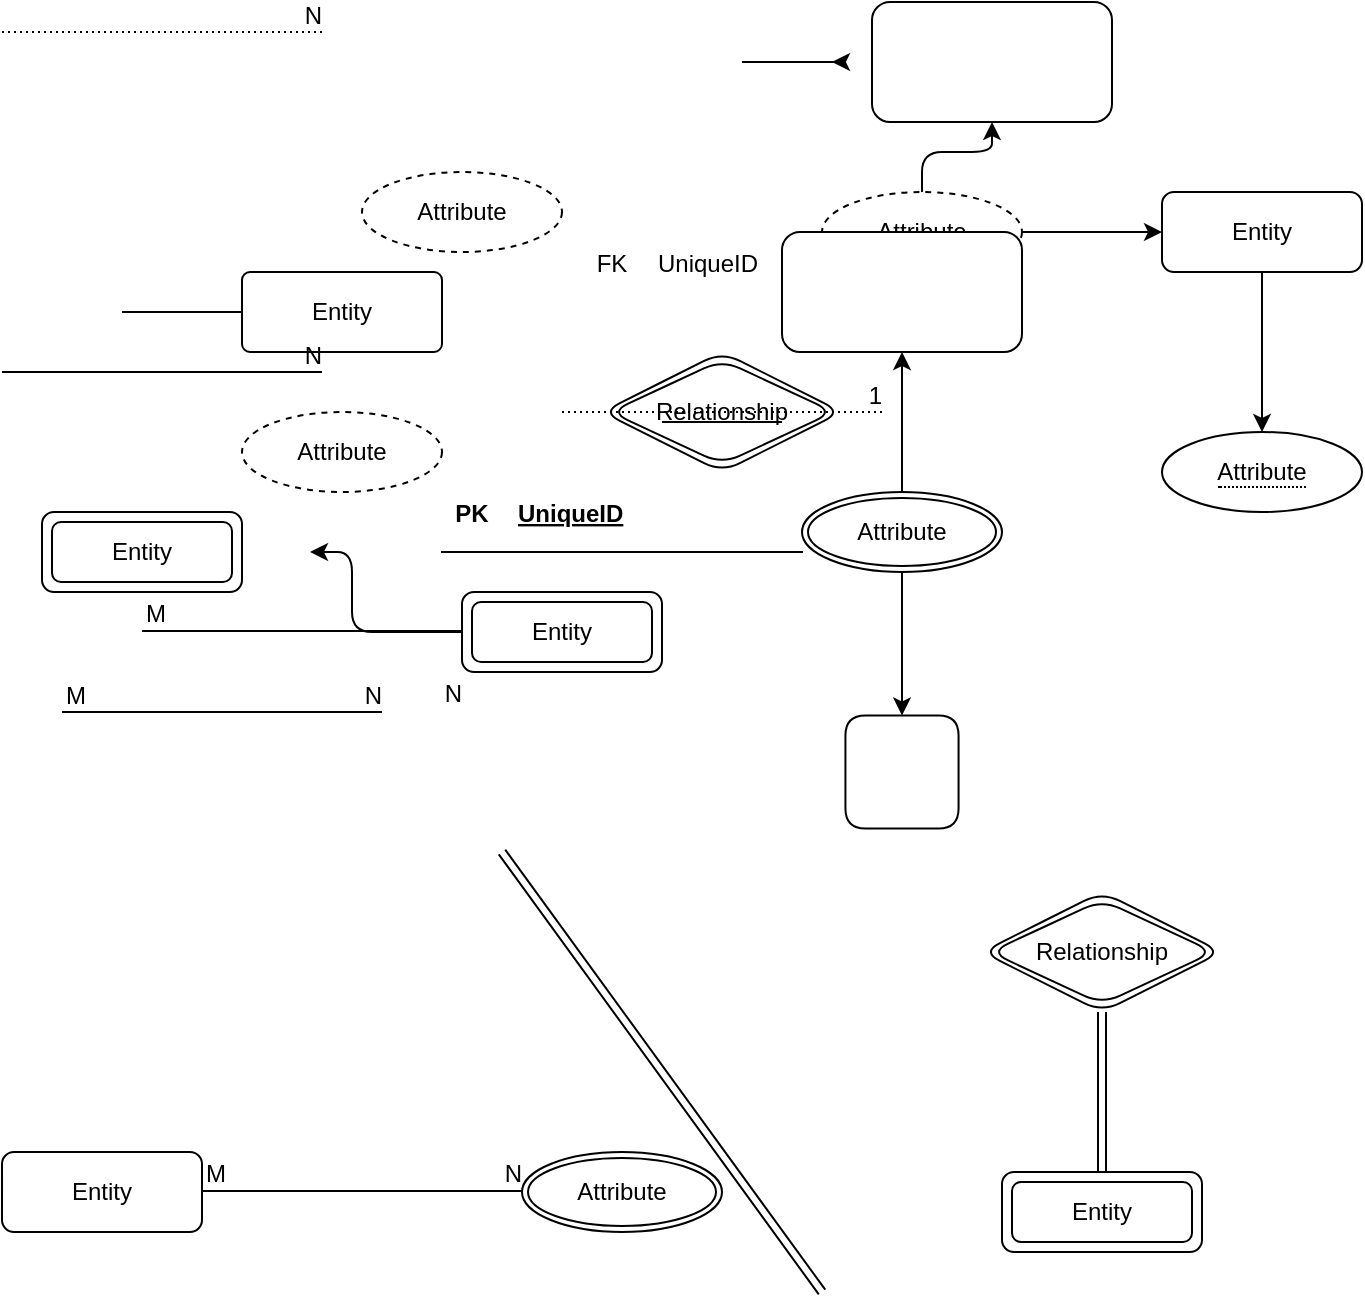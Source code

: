 <mxfile version="16.5.3" type="github"><diagram id="VzmbroPTE8UdespfuydO" name="Page-1"><mxGraphModel dx="800" dy="434" grid="1" gridSize="10" guides="1" tooltips="1" connect="1" arrows="1" fold="1" page="1" pageScale="1" pageWidth="850" pageHeight="1100" math="0" shadow="0"><root><mxCell id="0"/><mxCell id="1" parent="0"/><mxCell id="t8yH6pK6eBGHs_cduZfa-1" value="Relationship" style="shape=rhombus;double=1;perimeter=rhombusPerimeter;whiteSpace=wrap;html=1;align=center;rounded=1;" vertex="1" parent="1"><mxGeometry x="350" y="400" width="120" height="60" as="geometry"/></mxCell><mxCell id="t8yH6pK6eBGHs_cduZfa-2" value="&lt;span style=&quot;border-bottom: 1px dotted&quot;&gt;Attribute&lt;/span&gt;" style="ellipse;whiteSpace=wrap;html=1;align=center;rounded=1;" vertex="1" parent="1"><mxGeometry x="630" y="440" width="100" height="40" as="geometry"/></mxCell><mxCell id="t8yH6pK6eBGHs_cduZfa-31" value="" style="edgeStyle=orthogonalEdgeStyle;orthogonalLoop=1;jettySize=auto;html=1;" edge="1" parent="1" source="t8yH6pK6eBGHs_cduZfa-3" target="t8yH6pK6eBGHs_cduZfa-8"><mxGeometry relative="1" as="geometry"/></mxCell><mxCell id="t8yH6pK6eBGHs_cduZfa-32" value="" style="edgeStyle=orthogonalEdgeStyle;rounded=1;orthogonalLoop=1;jettySize=auto;html=1;" edge="1" parent="1" source="t8yH6pK6eBGHs_cduZfa-3" target="t8yH6pK6eBGHs_cduZfa-26"><mxGeometry relative="1" as="geometry"/></mxCell><mxCell id="t8yH6pK6eBGHs_cduZfa-3" value="Attribute" style="ellipse;whiteSpace=wrap;html=1;align=center;dashed=1;rounded=1;" vertex="1" parent="1"><mxGeometry x="460" y="320" width="100" height="40" as="geometry"/></mxCell><mxCell id="t8yH6pK6eBGHs_cduZfa-4" value="Attribute" style="ellipse;whiteSpace=wrap;html=1;align=center;dashed=1;rounded=1;" vertex="1" parent="1"><mxGeometry x="230" y="310" width="100" height="40" as="geometry"/></mxCell><mxCell id="t8yH6pK6eBGHs_cduZfa-5" value="Attribute" style="ellipse;whiteSpace=wrap;html=1;align=center;dashed=1;rounded=1;" vertex="1" parent="1"><mxGeometry x="170" y="430" width="100" height="40" as="geometry"/></mxCell><mxCell id="t8yH6pK6eBGHs_cduZfa-29" value="" style="edgeStyle=orthogonalEdgeStyle;orthogonalLoop=1;jettySize=auto;html=1;targetPerimeterSpacing=34;" edge="1" parent="1" source="t8yH6pK6eBGHs_cduZfa-6" target="t8yH6pK6eBGHs_cduZfa-28"><mxGeometry relative="1" as="geometry"/></mxCell><mxCell id="t8yH6pK6eBGHs_cduZfa-6" value="Entity" style="shape=ext;margin=3;double=1;whiteSpace=wrap;html=1;align=center;rounded=1;" vertex="1" parent="1"><mxGeometry x="280" y="520" width="100" height="40" as="geometry"/></mxCell><mxCell id="t8yH6pK6eBGHs_cduZfa-7" value="Entity" style="arcSize=10;whiteSpace=wrap;html=1;align=center;rounded=1;" vertex="1" parent="1"><mxGeometry x="170" y="360" width="100" height="40" as="geometry"/></mxCell><mxCell id="t8yH6pK6eBGHs_cduZfa-30" value="" style="edgeStyle=orthogonalEdgeStyle;orthogonalLoop=1;jettySize=auto;html=1;" edge="1" parent="1" source="t8yH6pK6eBGHs_cduZfa-8" target="t8yH6pK6eBGHs_cduZfa-2"><mxGeometry relative="1" as="geometry"/></mxCell><mxCell id="t8yH6pK6eBGHs_cduZfa-8" value="Entity" style="whiteSpace=wrap;html=1;align=center;points=[[0,0,0,0,0],[0,0.25,0,0,0],[0,0.5,0,0,0],[0,0.75,0,0,0],[0,1,0,0,0],[0.25,0,0,0,0],[0.25,1,0,0,0],[0.5,0,0,0,0],[0.5,1,0,0,0],[0.75,0,0,0,0],[0.75,1,0,0,0],[1,0,0,0,0],[1,0.25,0,0,0],[1,0.5,0,0,0],[1,0.75,0,0,0],[1,1,0,0,0]];rounded=1;" vertex="1" parent="1"><mxGeometry x="630" y="320" width="100" height="40" as="geometry"/></mxCell><mxCell id="t8yH6pK6eBGHs_cduZfa-34" value="" style="edgeStyle=orthogonalEdgeStyle;rounded=1;orthogonalLoop=1;jettySize=auto;html=1;" edge="1" parent="1" source="t8yH6pK6eBGHs_cduZfa-9" target="t8yH6pK6eBGHs_cduZfa-33"><mxGeometry relative="1" as="geometry"/></mxCell><mxCell id="t8yH6pK6eBGHs_cduZfa-36" value="" style="edgeStyle=orthogonalEdgeStyle;rounded=1;orthogonalLoop=1;jettySize=auto;html=1;" edge="1" parent="1" source="t8yH6pK6eBGHs_cduZfa-9" target="t8yH6pK6eBGHs_cduZfa-35"><mxGeometry relative="1" as="geometry"/></mxCell><mxCell id="t8yH6pK6eBGHs_cduZfa-9" value="Attribute" style="ellipse;shape=doubleEllipse;margin=3;whiteSpace=wrap;html=1;align=center;rounded=1;" vertex="1" parent="1"><mxGeometry x="450" y="470" width="100" height="40" as="geometry"/></mxCell><mxCell id="t8yH6pK6eBGHs_cduZfa-27" value="" style="edgeStyle=orthogonalEdgeStyle;orthogonalLoop=1;jettySize=auto;html=1;targetPerimeterSpacing=34;" edge="1" parent="1" source="t8yH6pK6eBGHs_cduZfa-10" target="t8yH6pK6eBGHs_cduZfa-26"><mxGeometry relative="1" as="geometry"/></mxCell><mxCell id="t8yH6pK6eBGHs_cduZfa-10" value="" style="line;strokeWidth=1;rotatable=0;dashed=0;labelPosition=right;align=left;verticalAlign=middle;spacingTop=0;spacingLeft=6;points=[];portConstraint=eastwest;rounded=1;" vertex="1" parent="1"><mxGeometry x="420" y="250" width="30" height="10" as="geometry"/></mxCell><mxCell id="t8yH6pK6eBGHs_cduZfa-11" value="" style="shape=table;startSize=0;container=1;collapsible=1;childLayout=tableLayout;fixedRows=1;rowLines=0;fontStyle=0;align=center;resizeLast=1;strokeColor=none;fillColor=none;collapsible=0;rounded=1;arcSize=0;" vertex="1" parent="1"><mxGeometry x="340" y="340" width="180" height="30" as="geometry"/></mxCell><mxCell id="t8yH6pK6eBGHs_cduZfa-12" value="" style="shape=tableRow;horizontal=0;startSize=0;swimlaneHead=0;swimlaneBody=0;fillColor=none;collapsible=0;dropTarget=0;points=[[0,0.5],[1,0.5]];portConstraint=eastwest;top=0;left=0;right=0;bottom=0;rounded=1;" vertex="1" parent="t8yH6pK6eBGHs_cduZfa-11"><mxGeometry width="180" height="30" as="geometry"/></mxCell><mxCell id="t8yH6pK6eBGHs_cduZfa-13" value="FK" style="shape=partialRectangle;connectable=0;fillColor=none;top=0;left=0;bottom=0;right=0;fontStyle=0;overflow=hidden;rounded=1;" vertex="1" parent="t8yH6pK6eBGHs_cduZfa-12"><mxGeometry width="30" height="30" as="geometry"><mxRectangle width="30" height="30" as="alternateBounds"/></mxGeometry></mxCell><mxCell id="t8yH6pK6eBGHs_cduZfa-14" value="UniqueID" style="shape=partialRectangle;connectable=0;fillColor=none;top=0;left=0;bottom=0;right=0;align=left;spacingLeft=6;fontStyle=0;overflow=hidden;rounded=1;" vertex="1" parent="t8yH6pK6eBGHs_cduZfa-12"><mxGeometry x="30" width="150" height="30" as="geometry"><mxRectangle width="150" height="30" as="alternateBounds"/></mxGeometry></mxCell><mxCell id="t8yH6pK6eBGHs_cduZfa-15" value="" style="shape=table;startSize=0;container=1;collapsible=1;childLayout=tableLayout;fixedRows=1;rowLines=0;fontStyle=0;align=center;resizeLast=1;strokeColor=none;fillColor=none;collapsible=0;rounded=1;" vertex="1" parent="1"><mxGeometry x="270" y="460" width="180" height="40" as="geometry"/></mxCell><mxCell id="t8yH6pK6eBGHs_cduZfa-16" value="" style="shape=tableRow;horizontal=0;startSize=0;swimlaneHead=0;swimlaneBody=0;fillColor=none;collapsible=0;dropTarget=0;points=[[0,0.5],[1,0.5]];portConstraint=eastwest;top=0;left=0;right=0;bottom=1;rounded=1;" vertex="1" parent="t8yH6pK6eBGHs_cduZfa-15"><mxGeometry width="180" height="40" as="geometry"/></mxCell><mxCell id="t8yH6pK6eBGHs_cduZfa-17" value="PK" style="shape=partialRectangle;connectable=0;fillColor=none;top=0;left=0;bottom=0;right=0;fontStyle=1;overflow=hidden;rounded=1;" vertex="1" parent="t8yH6pK6eBGHs_cduZfa-16"><mxGeometry width="30" height="40" as="geometry"><mxRectangle width="30" height="40" as="alternateBounds"/></mxGeometry></mxCell><mxCell id="t8yH6pK6eBGHs_cduZfa-18" value="UniqueID" style="shape=partialRectangle;connectable=0;fillColor=none;top=0;left=0;bottom=0;right=0;align=left;spacingLeft=6;fontStyle=5;overflow=hidden;rounded=1;" vertex="1" parent="t8yH6pK6eBGHs_cduZfa-16"><mxGeometry x="30" width="150" height="40" as="geometry"><mxRectangle width="150" height="40" as="alternateBounds"/></mxGeometry></mxCell><mxCell id="t8yH6pK6eBGHs_cduZfa-19" value="" style="endArrow=none;html=1;dashed=1;dashPattern=1 2;" edge="1" parent="1"><mxGeometry relative="1" as="geometry"><mxPoint x="50" y="240" as="sourcePoint"/><mxPoint x="210" y="240" as="targetPoint"/></mxGeometry></mxCell><mxCell id="t8yH6pK6eBGHs_cduZfa-20" value="N" style="resizable=0;html=1;align=right;verticalAlign=bottom;rounded=1;" connectable="0" vertex="1" parent="t8yH6pK6eBGHs_cduZfa-19"><mxGeometry x="1" relative="1" as="geometry"/></mxCell><mxCell id="t8yH6pK6eBGHs_cduZfa-21" value="" style="endArrow=none;html=1;dashed=1;dashPattern=1 2;" edge="1" parent="1"><mxGeometry relative="1" as="geometry"><mxPoint x="330" y="430" as="sourcePoint"/><mxPoint x="490" y="430" as="targetPoint"/></mxGeometry></mxCell><mxCell id="t8yH6pK6eBGHs_cduZfa-22" value="1" style="resizable=0;html=1;align=right;verticalAlign=bottom;rounded=1;" connectable="0" vertex="1" parent="t8yH6pK6eBGHs_cduZfa-21"><mxGeometry x="1" relative="1" as="geometry"/></mxCell><mxCell id="t8yH6pK6eBGHs_cduZfa-23" value="" style="endArrow=none;html=1;targetPerimeterSpacing=34;" edge="1" parent="1"><mxGeometry relative="1" as="geometry"><mxPoint x="120" y="539.5" as="sourcePoint"/><mxPoint x="280" y="539.5" as="targetPoint"/></mxGeometry></mxCell><mxCell id="t8yH6pK6eBGHs_cduZfa-24" value="M" style="resizable=0;html=1;align=left;verticalAlign=bottom;rounded=1;" connectable="0" vertex="1" parent="t8yH6pK6eBGHs_cduZfa-23"><mxGeometry x="-1" relative="1" as="geometry"/></mxCell><mxCell id="t8yH6pK6eBGHs_cduZfa-25" value="N" style="resizable=0;html=1;align=right;verticalAlign=bottom;rounded=1;" connectable="0" vertex="1" parent="t8yH6pK6eBGHs_cduZfa-23"><mxGeometry x="1" relative="1" as="geometry"><mxPoint y="40" as="offset"/></mxGeometry></mxCell><mxCell id="t8yH6pK6eBGHs_cduZfa-26" value="" style="whiteSpace=wrap;html=1;align=left;strokeWidth=1;spacingTop=0;dashed=0;spacingLeft=6;rounded=1;" vertex="1" parent="1"><mxGeometry x="485" y="225" width="120" height="60" as="geometry"/></mxCell><mxCell id="t8yH6pK6eBGHs_cduZfa-28" value="Entity" style="shape=ext;margin=3;double=1;whiteSpace=wrap;html=1;align=center;rounded=1;" vertex="1" parent="1"><mxGeometry x="70" y="480" width="100" height="40" as="geometry"/></mxCell><mxCell id="t8yH6pK6eBGHs_cduZfa-33" value="" style="whiteSpace=wrap;html=1;rounded=1;" vertex="1" parent="1"><mxGeometry x="440" y="340" width="120" height="60" as="geometry"/></mxCell><mxCell id="t8yH6pK6eBGHs_cduZfa-35" value="" style="rhombus;whiteSpace=wrap;html=1;rounded=1;rotation=45;" vertex="1" parent="1"><mxGeometry x="460" y="570" width="80" height="80" as="geometry"/></mxCell><mxCell id="t8yH6pK6eBGHs_cduZfa-37" value="" style="line;strokeWidth=1;rotatable=0;dashed=0;labelPosition=right;align=left;verticalAlign=middle;spacingTop=0;spacingLeft=6;points=[];portConstraint=eastwest;rounded=1;" vertex="1" parent="1"><mxGeometry x="380" y="430" width="60" height="10" as="geometry"/></mxCell><mxCell id="t8yH6pK6eBGHs_cduZfa-38" value="" style="line;strokeWidth=1;rotatable=0;dashed=0;labelPosition=right;align=left;verticalAlign=middle;spacingTop=0;spacingLeft=6;points=[];portConstraint=eastwest;rounded=1;" vertex="1" parent="1"><mxGeometry x="110" y="375" width="60" height="10" as="geometry"/></mxCell><mxCell id="t8yH6pK6eBGHs_cduZfa-41" value="" style="endArrow=none;html=1;rounded=0;" edge="1" parent="1"><mxGeometry relative="1" as="geometry"><mxPoint x="50" y="410" as="sourcePoint"/><mxPoint x="210" y="410" as="targetPoint"/></mxGeometry></mxCell><mxCell id="t8yH6pK6eBGHs_cduZfa-42" value="N" style="resizable=0;html=1;align=right;verticalAlign=bottom;rounded=1;" connectable="0" vertex="1" parent="t8yH6pK6eBGHs_cduZfa-41"><mxGeometry x="1" relative="1" as="geometry"/></mxCell><mxCell id="t8yH6pK6eBGHs_cduZfa-43" value="" style="endArrow=none;html=1;rounded=0;" edge="1" parent="1"><mxGeometry relative="1" as="geometry"><mxPoint x="80" y="580" as="sourcePoint"/><mxPoint x="240" y="580" as="targetPoint"/></mxGeometry></mxCell><mxCell id="t8yH6pK6eBGHs_cduZfa-44" value="M" style="resizable=0;html=1;align=left;verticalAlign=bottom;rounded=1;" connectable="0" vertex="1" parent="t8yH6pK6eBGHs_cduZfa-43"><mxGeometry x="-1" relative="1" as="geometry"/></mxCell><mxCell id="t8yH6pK6eBGHs_cduZfa-45" value="N" style="resizable=0;html=1;align=right;verticalAlign=bottom;rounded=1;" connectable="0" vertex="1" parent="t8yH6pK6eBGHs_cduZfa-43"><mxGeometry x="1" relative="1" as="geometry"/></mxCell><mxCell id="t8yH6pK6eBGHs_cduZfa-46" value="" style="endArrow=none;html=1;rounded=0;spacing=16;fontStyle=1;shape=link;" edge="1" parent="1"><mxGeometry relative="1" as="geometry"><mxPoint x="300" y="650" as="sourcePoint"/><mxPoint x="460" y="870" as="targetPoint"/></mxGeometry></mxCell><mxCell id="t8yH6pK6eBGHs_cduZfa-48" value="Entity" style="shape=ext;margin=3;double=1;whiteSpace=wrap;html=1;align=center;rounded=1;" vertex="1" parent="1"><mxGeometry x="550" y="810" width="100" height="40" as="geometry"/></mxCell><mxCell id="t8yH6pK6eBGHs_cduZfa-50" value="" style="edgeStyle=orthogonalEdgeStyle;shape=link;rounded=1;orthogonalLoop=1;jettySize=auto;html=1;" edge="1" parent="1" source="t8yH6pK6eBGHs_cduZfa-49" target="t8yH6pK6eBGHs_cduZfa-48"><mxGeometry relative="1" as="geometry"/></mxCell><mxCell id="t8yH6pK6eBGHs_cduZfa-49" value="Relationship" style="shape=rhombus;double=1;perimeter=rhombusPerimeter;whiteSpace=wrap;html=1;align=center;rounded=1;" vertex="1" parent="1"><mxGeometry x="540" y="670" width="120" height="60" as="geometry"/></mxCell><mxCell id="t8yH6pK6eBGHs_cduZfa-51" value="Entity" style="whiteSpace=wrap;html=1;align=center;rounded=1;" vertex="1" parent="1"><mxGeometry x="50" y="800" width="100" height="40" as="geometry"/></mxCell><mxCell id="t8yH6pK6eBGHs_cduZfa-52" value="Attribute" style="ellipse;shape=doubleEllipse;margin=3;whiteSpace=wrap;html=1;align=center;rounded=1;" vertex="1" parent="1"><mxGeometry x="310" y="800" width="100" height="40" as="geometry"/></mxCell><mxCell id="t8yH6pK6eBGHs_cduZfa-54" value="" style="endArrow=none;html=1;rounded=0;" edge="1" parent="1"><mxGeometry relative="1" as="geometry"><mxPoint x="150" y="819.5" as="sourcePoint"/><mxPoint x="310" y="819.5" as="targetPoint"/></mxGeometry></mxCell><mxCell id="t8yH6pK6eBGHs_cduZfa-55" value="M" style="resizable=0;html=1;align=left;verticalAlign=bottom;rounded=1;" connectable="0" vertex="1" parent="t8yH6pK6eBGHs_cduZfa-54"><mxGeometry x="-1" relative="1" as="geometry"/></mxCell><mxCell id="t8yH6pK6eBGHs_cduZfa-56" value="N" style="resizable=0;html=1;align=right;verticalAlign=bottom;rounded=1;" connectable="0" vertex="1" parent="t8yH6pK6eBGHs_cduZfa-54"><mxGeometry x="1" relative="1" as="geometry"/></mxCell></root></mxGraphModel></diagram></mxfile>